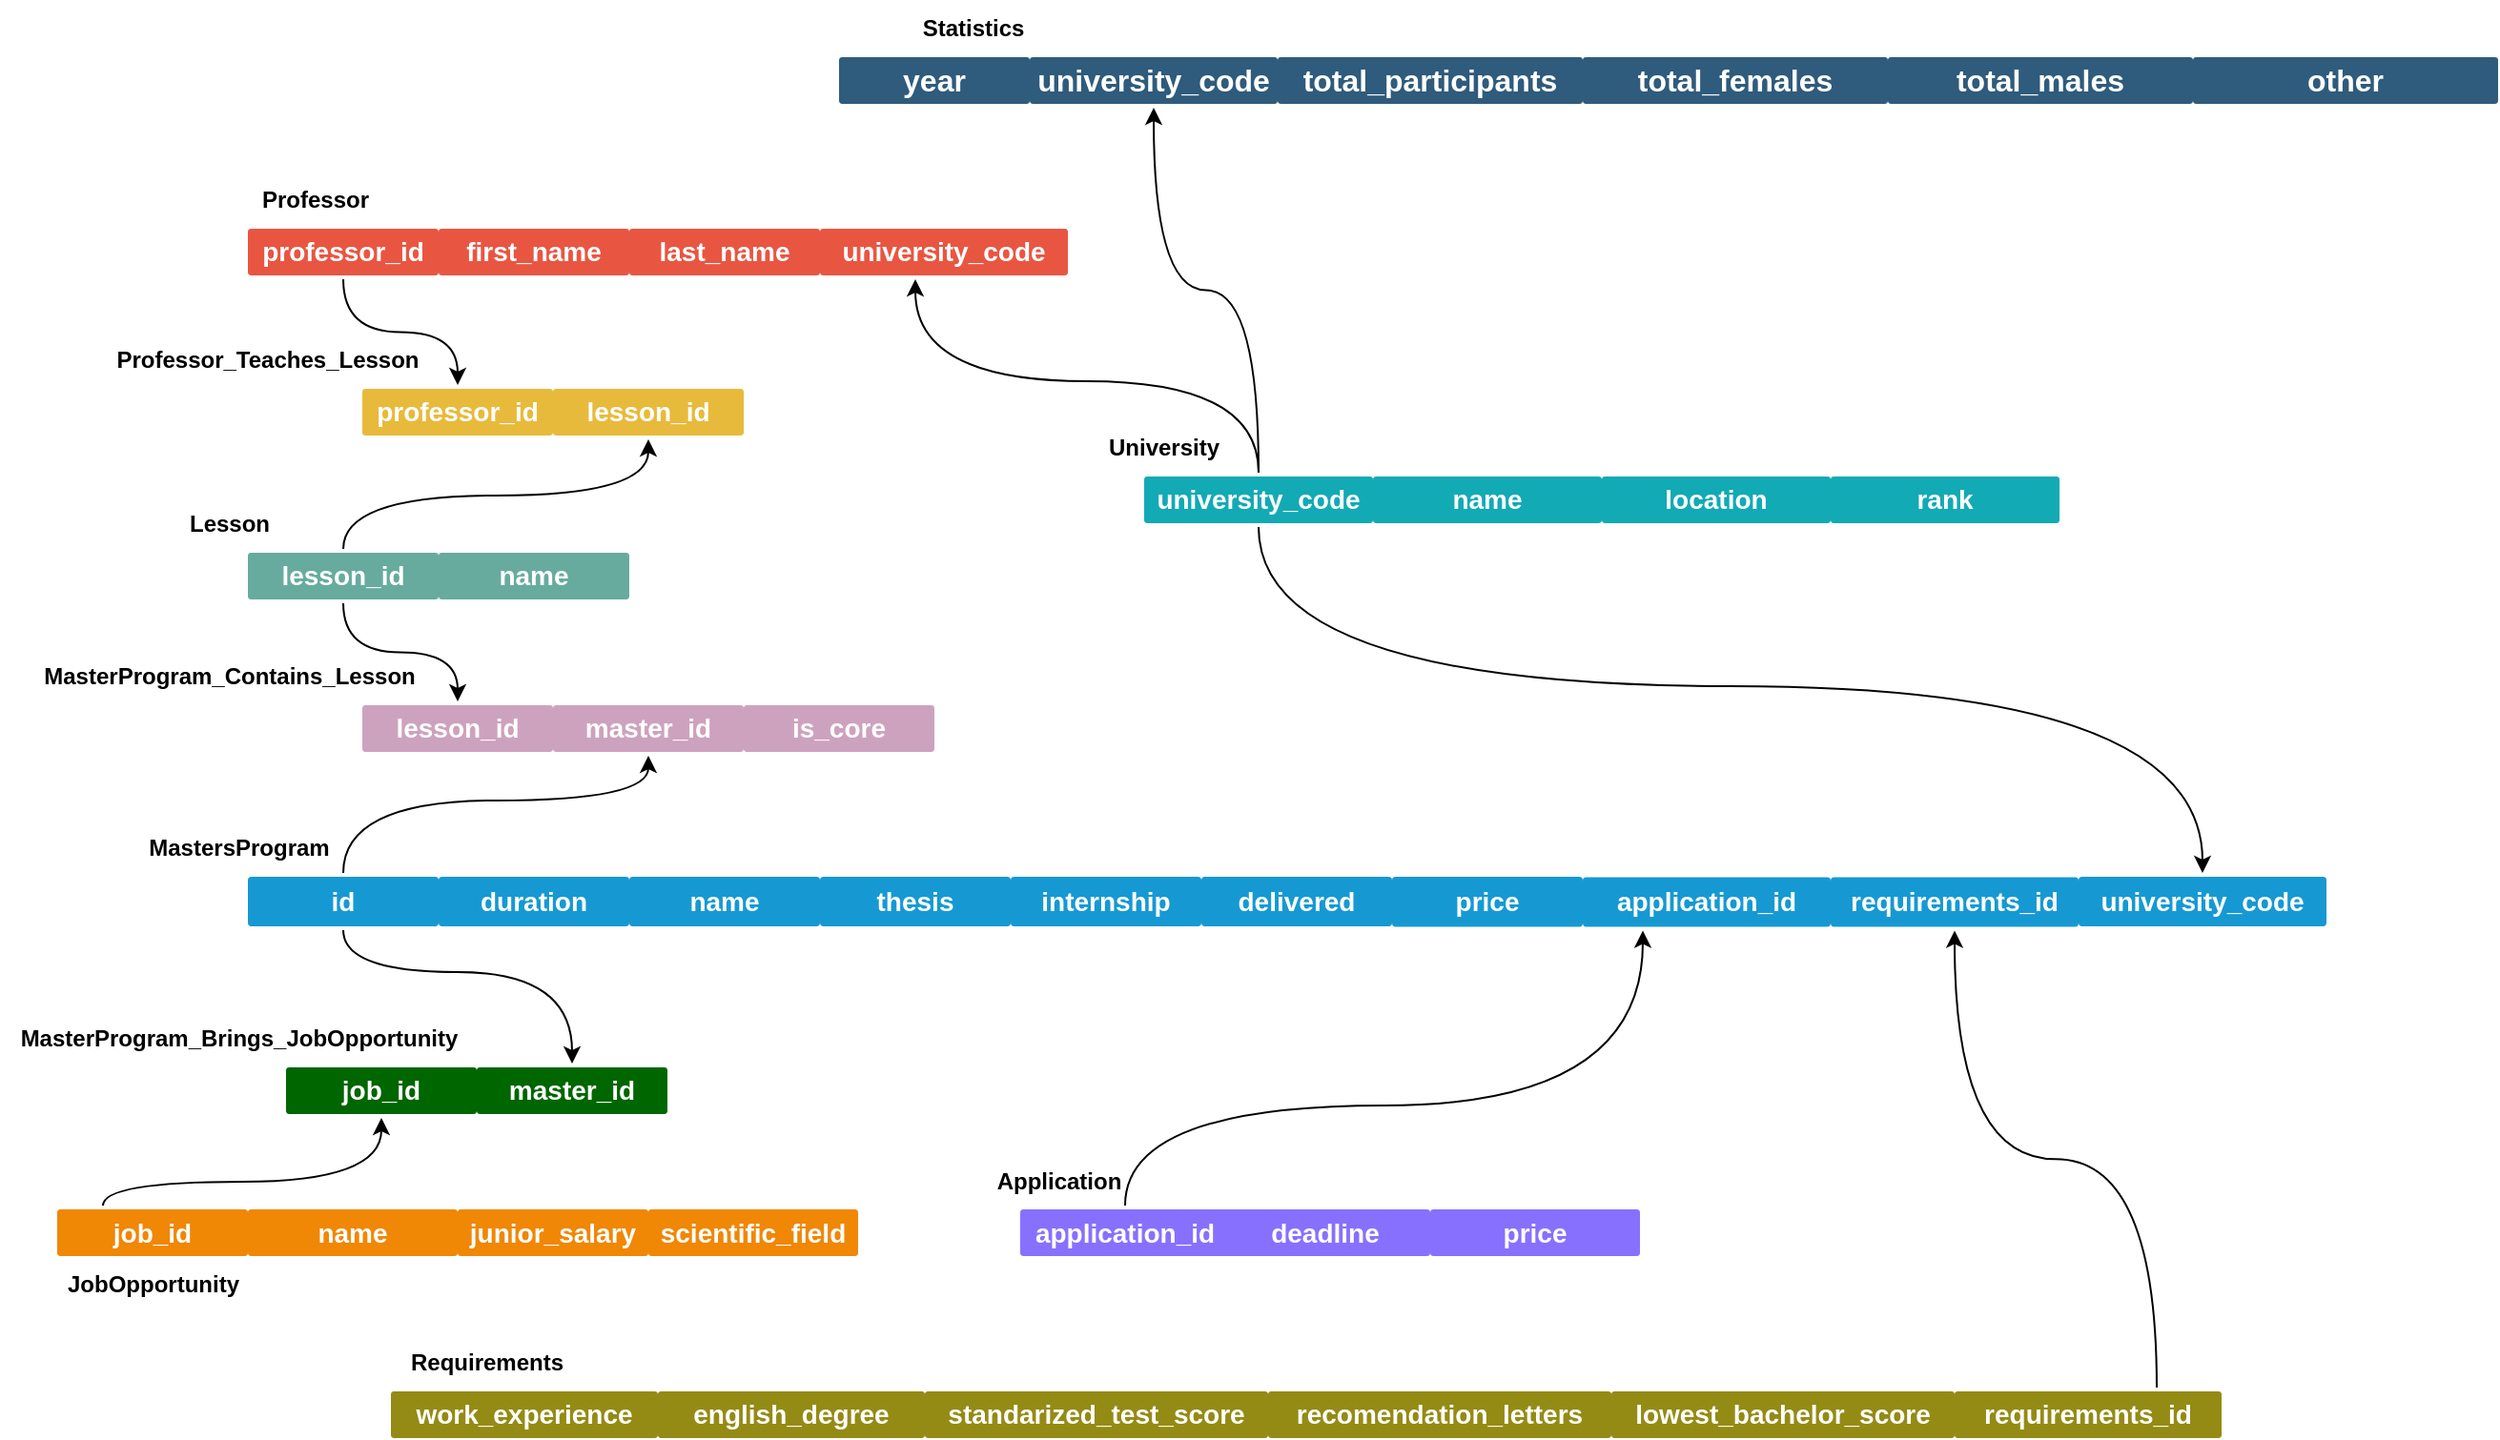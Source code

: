 <mxfile version="22.1.3" type="device">
  <diagram id="6a731a19-8d31-9384-78a2-239565b7b9f0" name="Page-1">
    <mxGraphModel dx="1149" dy="684" grid="1" gridSize="10" guides="1" tooltips="1" connect="1" arrows="1" fold="1" page="1" pageScale="1" pageWidth="1169" pageHeight="827" background="none" math="0" shadow="0">
      <root>
        <mxCell id="0" />
        <mxCell id="1" parent="0" />
        <mxCell id="WsXl2aCm4SowIoUZHz5A-1848" style="edgeStyle=orthogonalEdgeStyle;rounded=0;orthogonalLoop=1;jettySize=auto;html=1;exitX=0.5;exitY=1;exitDx=0;exitDy=0;curved=1;" parent="1" source="1753" target="WsXl2aCm4SowIoUZHz5A-1798" edge="1">
          <mxGeometry relative="1" as="geometry" />
        </mxCell>
        <mxCell id="1753" value="professor_id" style="rounded=1;whiteSpace=wrap;html=1;shadow=0;labelBackgroundColor=none;strokeColor=none;strokeWidth=3;fillColor=#e85642;fontFamily=Helvetica;fontSize=14;fontColor=#FFFFFF;align=center;spacing=5;fontStyle=1;arcSize=7;perimeterSpacing=2;" parent="1" vertex="1">
          <mxGeometry x="160" y="420" width="100" height="24.5" as="geometry" />
        </mxCell>
        <mxCell id="WsXl2aCm4SowIoUZHz5A-1845" style="edgeStyle=orthogonalEdgeStyle;rounded=0;orthogonalLoop=1;jettySize=auto;html=1;exitX=0.5;exitY=0;exitDx=0;exitDy=0;entryX=0.5;entryY=1;entryDx=0;entryDy=0;curved=1;" parent="1" source="1760" target="WsXl2aCm4SowIoUZHz5A-1793" edge="1">
          <mxGeometry relative="1" as="geometry">
            <Array as="points">
              <mxPoint x="210" y="720" />
              <mxPoint x="370" y="720" />
            </Array>
          </mxGeometry>
        </mxCell>
        <mxCell id="WsXl2aCm4SowIoUZHz5A-1853" style="edgeStyle=orthogonalEdgeStyle;rounded=0;orthogonalLoop=1;jettySize=auto;html=1;exitX=0.5;exitY=1;exitDx=0;exitDy=0;entryX=0.5;entryY=0;entryDx=0;entryDy=0;curved=1;" parent="1" source="1760" target="WsXl2aCm4SowIoUZHz5A-1819" edge="1">
          <mxGeometry relative="1" as="geometry">
            <Array as="points">
              <mxPoint x="210" y="810" />
              <mxPoint x="330" y="810" />
            </Array>
          </mxGeometry>
        </mxCell>
        <mxCell id="1760" value="id" style="rounded=1;whiteSpace=wrap;html=1;shadow=0;labelBackgroundColor=none;strokeColor=none;strokeWidth=3;fillColor=#1699d3;fontFamily=Helvetica;fontSize=14;fontColor=#FFFFFF;align=center;spacing=5;fontStyle=1;arcSize=7;perimeterSpacing=2;" parent="1" vertex="1">
          <mxGeometry x="160" y="760" width="100" height="26" as="geometry" />
        </mxCell>
        <mxCell id="WsXl2aCm4SowIoUZHz5A-1780" value="duration" style="rounded=1;whiteSpace=wrap;html=1;shadow=0;labelBackgroundColor=none;strokeColor=none;strokeWidth=3;fillColor=#1699d3;fontFamily=Helvetica;fontSize=14;fontColor=#FFFFFF;align=center;spacing=5;fontStyle=1;arcSize=7;perimeterSpacing=2;" parent="1" vertex="1">
          <mxGeometry x="260" y="760" width="100" height="26" as="geometry" />
        </mxCell>
        <mxCell id="WsXl2aCm4SowIoUZHz5A-1782" value="name" style="rounded=1;whiteSpace=wrap;html=1;shadow=0;labelBackgroundColor=none;strokeColor=none;strokeWidth=3;fillColor=#1699d3;fontFamily=Helvetica;fontSize=14;fontColor=#FFFFFF;align=center;spacing=5;fontStyle=1;arcSize=7;perimeterSpacing=2;" parent="1" vertex="1">
          <mxGeometry x="360" y="760" width="100" height="26" as="geometry" />
        </mxCell>
        <mxCell id="WsXl2aCm4SowIoUZHz5A-1783" value="thesis" style="rounded=1;whiteSpace=wrap;html=1;shadow=0;labelBackgroundColor=none;strokeColor=none;strokeWidth=3;fillColor=#1699d3;fontFamily=Helvetica;fontSize=14;fontColor=#FFFFFF;align=center;spacing=5;fontStyle=1;arcSize=7;perimeterSpacing=2;glass=0;" parent="1" vertex="1">
          <mxGeometry x="460" y="760" width="100" height="26" as="geometry" />
        </mxCell>
        <mxCell id="WsXl2aCm4SowIoUZHz5A-1784" value="internship" style="rounded=1;whiteSpace=wrap;html=1;shadow=0;labelBackgroundColor=none;strokeColor=none;strokeWidth=3;fillColor=#1699d3;fontFamily=Helvetica;fontSize=14;fontColor=#FFFFFF;align=center;spacing=5;fontStyle=1;arcSize=7;perimeterSpacing=2;" parent="1" vertex="1">
          <mxGeometry x="560" y="760" width="100" height="26" as="geometry" />
        </mxCell>
        <mxCell id="WsXl2aCm4SowIoUZHz5A-1786" value="delivered" style="rounded=1;whiteSpace=wrap;html=1;shadow=0;labelBackgroundColor=none;strokeColor=none;strokeWidth=3;fillColor=#1699d3;fontFamily=Helvetica;fontSize=14;fontColor=#FFFFFF;align=center;spacing=5;fontStyle=1;arcSize=7;perimeterSpacing=2;" parent="1" vertex="1">
          <mxGeometry x="660" y="760" width="100" height="26" as="geometry" />
        </mxCell>
        <mxCell id="WsXl2aCm4SowIoUZHz5A-1787" value="price" style="rounded=1;whiteSpace=wrap;html=1;shadow=0;labelBackgroundColor=none;strokeColor=none;strokeWidth=3;fillColor=#1699d3;fontFamily=Helvetica;fontSize=14;fontColor=#FFFFFF;align=center;spacing=5;fontStyle=1;arcSize=7;perimeterSpacing=2;" parent="1" vertex="1">
          <mxGeometry x="760" y="760" width="100" height="26.25" as="geometry" />
        </mxCell>
        <mxCell id="WsXl2aCm4SowIoUZHz5A-1846" value="" style="edgeStyle=orthogonalEdgeStyle;rounded=0;orthogonalLoop=1;jettySize=auto;html=1;curved=1;" parent="1" source="WsXl2aCm4SowIoUZHz5A-1789" target="WsXl2aCm4SowIoUZHz5A-1791" edge="1">
          <mxGeometry relative="1" as="geometry" />
        </mxCell>
        <mxCell id="WsXl2aCm4SowIoUZHz5A-1847" style="edgeStyle=orthogonalEdgeStyle;rounded=0;orthogonalLoop=1;jettySize=auto;html=1;exitX=0.5;exitY=0;exitDx=0;exitDy=0;entryX=0.5;entryY=1;entryDx=0;entryDy=0;curved=1;" parent="1" source="WsXl2aCm4SowIoUZHz5A-1789" target="WsXl2aCm4SowIoUZHz5A-1799" edge="1">
          <mxGeometry relative="1" as="geometry">
            <Array as="points">
              <mxPoint x="210" y="560" />
              <mxPoint x="370" y="560" />
            </Array>
          </mxGeometry>
        </mxCell>
        <mxCell id="WsXl2aCm4SowIoUZHz5A-1789" value="lesson_id" style="rounded=1;whiteSpace=wrap;html=1;shadow=0;labelBackgroundColor=none;strokeColor=none;strokeWidth=3;fillColor=#67AB9F;fontFamily=Helvetica;fontSize=14;fontColor=#FFFFFF;align=center;spacing=5;fontStyle=1;arcSize=7;perimeterSpacing=2;" parent="1" vertex="1">
          <mxGeometry x="160" y="590" width="100" height="24.5" as="geometry" />
        </mxCell>
        <mxCell id="WsXl2aCm4SowIoUZHz5A-1790" value="name" style="rounded=1;whiteSpace=wrap;html=1;shadow=0;labelBackgroundColor=none;strokeColor=none;strokeWidth=3;fillColor=#67AB9F;fontFamily=Helvetica;fontSize=14;fontColor=#FFFFFF;align=center;spacing=5;fontStyle=1;arcSize=7;perimeterSpacing=2;" parent="1" vertex="1">
          <mxGeometry x="260" y="590" width="100" height="24.5" as="geometry" />
        </mxCell>
        <mxCell id="WsXl2aCm4SowIoUZHz5A-1791" value="lesson_id" style="rounded=1;whiteSpace=wrap;html=1;shadow=0;labelBackgroundColor=none;strokeColor=none;strokeWidth=3;fillColor=#CDA2BE;fontFamily=Helvetica;fontSize=14;fontColor=#FFFFFF;align=center;spacing=5;fontStyle=1;arcSize=7;perimeterSpacing=2;" parent="1" vertex="1">
          <mxGeometry x="220" y="670" width="100" height="24.5" as="geometry" />
        </mxCell>
        <mxCell id="WsXl2aCm4SowIoUZHz5A-1793" value="master_id" style="rounded=1;whiteSpace=wrap;html=1;shadow=0;labelBackgroundColor=none;strokeColor=none;strokeWidth=3;fillColor=#CDA2BE;fontFamily=Helvetica;fontSize=14;fontColor=#FFFFFF;align=center;spacing=5;fontStyle=1;arcSize=7;perimeterSpacing=2;" parent="1" vertex="1">
          <mxGeometry x="320" y="670" width="100" height="24.5" as="geometry" />
        </mxCell>
        <mxCell id="WsXl2aCm4SowIoUZHz5A-1795" value="first_name" style="rounded=1;whiteSpace=wrap;html=1;shadow=0;labelBackgroundColor=none;strokeColor=none;strokeWidth=3;fillColor=#e85642;fontFamily=Helvetica;fontSize=14;fontColor=#FFFFFF;align=center;spacing=5;fontStyle=1;arcSize=7;perimeterSpacing=2;" parent="1" vertex="1">
          <mxGeometry x="260" y="420" width="100" height="24.5" as="geometry" />
        </mxCell>
        <mxCell id="WsXl2aCm4SowIoUZHz5A-1796" value="last_name" style="rounded=1;whiteSpace=wrap;html=1;shadow=0;labelBackgroundColor=none;strokeColor=none;strokeWidth=3;fillColor=#e85642;fontFamily=Helvetica;fontSize=14;fontColor=#FFFFFF;align=center;spacing=5;fontStyle=1;arcSize=7;perimeterSpacing=2;" parent="1" vertex="1">
          <mxGeometry x="360" y="420" width="100" height="24.5" as="geometry" />
        </mxCell>
        <mxCell id="WsXl2aCm4SowIoUZHz5A-1798" value="professor_id" style="rounded=1;whiteSpace=wrap;html=1;shadow=0;labelBackgroundColor=none;strokeColor=none;strokeWidth=3;fillColor=#E8BA3C;fontFamily=Helvetica;fontSize=14;fontColor=#FFFFFF;align=center;spacing=5;fontStyle=1;arcSize=7;perimeterSpacing=2;" parent="1" vertex="1">
          <mxGeometry x="220" y="504" width="100" height="24.5" as="geometry" />
        </mxCell>
        <mxCell id="WsXl2aCm4SowIoUZHz5A-1799" value="lesson_id" style="rounded=1;whiteSpace=wrap;html=1;shadow=0;labelBackgroundColor=none;strokeColor=none;strokeWidth=3;fillColor=#E8BA3C;fontFamily=Helvetica;fontSize=14;fontColor=#FFFFFF;align=center;spacing=5;fontStyle=1;arcSize=7;perimeterSpacing=2;" parent="1" vertex="1">
          <mxGeometry x="320" y="504" width="100" height="24.5" as="geometry" />
        </mxCell>
        <mxCell id="WsXl2aCm4SowIoUZHz5A-1851" style="edgeStyle=orthogonalEdgeStyle;rounded=0;orthogonalLoop=1;jettySize=auto;html=1;exitX=0.5;exitY=0;exitDx=0;exitDy=0;curved=1;" parent="1" source="WsXl2aCm4SowIoUZHz5A-1800" target="WsXl2aCm4SowIoUZHz5A-1803" edge="1">
          <mxGeometry relative="1" as="geometry">
            <Array as="points">
              <mxPoint x="690" y="500" />
              <mxPoint x="510" y="500" />
            </Array>
          </mxGeometry>
        </mxCell>
        <mxCell id="WsXl2aCm4SowIoUZHz5A-1852" style="edgeStyle=orthogonalEdgeStyle;rounded=0;orthogonalLoop=1;jettySize=auto;html=1;exitX=0.5;exitY=0;exitDx=0;exitDy=0;entryX=0.5;entryY=1;entryDx=0;entryDy=0;curved=1;" parent="1" source="WsXl2aCm4SowIoUZHz5A-1800" target="WsXl2aCm4SowIoUZHz5A-1808" edge="1">
          <mxGeometry relative="1" as="geometry" />
        </mxCell>
        <mxCell id="h_JyxhSm-A4rrOBCjIGL-1762" style="edgeStyle=orthogonalEdgeStyle;rounded=0;orthogonalLoop=1;jettySize=auto;html=1;exitX=0.5;exitY=1;exitDx=0;exitDy=0;curved=1;" edge="1" parent="1" source="WsXl2aCm4SowIoUZHz5A-1800" target="h_JyxhSm-A4rrOBCjIGL-1761">
          <mxGeometry relative="1" as="geometry">
            <Array as="points">
              <mxPoint x="690" y="660" />
              <mxPoint x="1185" y="660" />
            </Array>
          </mxGeometry>
        </mxCell>
        <mxCell id="WsXl2aCm4SowIoUZHz5A-1800" value="university_code" style="rounded=1;whiteSpace=wrap;html=1;shadow=0;labelBackgroundColor=none;strokeColor=none;strokeWidth=3;fillColor=#12aab5;fontFamily=Helvetica;fontSize=14;fontColor=#FFFFFF;align=center;spacing=5;fontStyle=1;arcSize=7;perimeterSpacing=2;" parent="1" vertex="1">
          <mxGeometry x="630" y="550" width="120" height="24.5" as="geometry" />
        </mxCell>
        <mxCell id="WsXl2aCm4SowIoUZHz5A-1802" value="junior_salary" style="rounded=1;whiteSpace=wrap;html=1;shadow=0;labelBackgroundColor=none;strokeColor=none;strokeWidth=3;fillColor=#F08705;fontFamily=Helvetica;fontSize=14;fontColor=#FFFFFF;align=center;spacing=5;fontStyle=1;arcSize=7;perimeterSpacing=2;" parent="1" vertex="1">
          <mxGeometry x="270" y="934.5" width="100" height="24.5" as="geometry" />
        </mxCell>
        <mxCell id="WsXl2aCm4SowIoUZHz5A-1803" value="university_code" style="rounded=1;whiteSpace=wrap;html=1;shadow=0;labelBackgroundColor=none;strokeColor=none;strokeWidth=3;fillColor=#e85642;fontFamily=Helvetica;fontSize=14;fontColor=#FFFFFF;align=center;spacing=5;fontStyle=1;arcSize=7;perimeterSpacing=2;" parent="1" vertex="1">
          <mxGeometry x="460" y="420" width="130" height="24.5" as="geometry" />
        </mxCell>
        <mxCell id="WsXl2aCm4SowIoUZHz5A-1804" value="name" style="rounded=1;whiteSpace=wrap;html=1;shadow=0;labelBackgroundColor=none;strokeColor=none;strokeWidth=3;fillColor=#12aab5;fontFamily=Helvetica;fontSize=14;fontColor=#FFFFFF;align=center;spacing=5;fontStyle=1;arcSize=7;perimeterSpacing=2;" parent="1" vertex="1">
          <mxGeometry x="750" y="550" width="120" height="24.5" as="geometry" />
        </mxCell>
        <mxCell id="WsXl2aCm4SowIoUZHz5A-1805" value="location" style="rounded=1;whiteSpace=wrap;html=1;shadow=0;labelBackgroundColor=none;strokeColor=none;strokeWidth=3;fillColor=#12aab5;fontFamily=Helvetica;fontSize=14;fontColor=#FFFFFF;align=center;spacing=5;fontStyle=1;arcSize=7;perimeterSpacing=2;" parent="1" vertex="1">
          <mxGeometry x="870" y="550" width="120" height="24.5" as="geometry" />
        </mxCell>
        <mxCell id="WsXl2aCm4SowIoUZHz5A-1806" value="rank" style="rounded=1;whiteSpace=wrap;html=1;shadow=0;labelBackgroundColor=none;strokeColor=none;strokeWidth=3;fillColor=#12aab5;fontFamily=Helvetica;fontSize=14;fontColor=#FFFFFF;align=center;spacing=5;fontStyle=1;arcSize=7;perimeterSpacing=2;" parent="1" vertex="1">
          <mxGeometry x="990" y="550" width="120" height="24.5" as="geometry" />
        </mxCell>
        <mxCell id="WsXl2aCm4SowIoUZHz5A-1807" value="year" style="rounded=1;whiteSpace=wrap;html=1;shadow=0;labelBackgroundColor=none;strokeColor=none;strokeWidth=3;fillColor=#2F5B7C;fontFamily=Helvetica;fontSize=16;fontColor=#FFFFFF;align=center;fontStyle=1;spacing=5;arcSize=7;perimeterSpacing=2;" parent="1" vertex="1">
          <mxGeometry x="470" y="330" width="100" height="24.5" as="geometry" />
        </mxCell>
        <mxCell id="WsXl2aCm4SowIoUZHz5A-1808" value="university_code" style="rounded=1;whiteSpace=wrap;html=1;shadow=0;labelBackgroundColor=none;strokeColor=none;strokeWidth=3;fillColor=#2F5B7C;fontFamily=Helvetica;fontSize=16;fontColor=#FFFFFF;align=center;fontStyle=1;spacing=5;arcSize=7;perimeterSpacing=2;" parent="1" vertex="1">
          <mxGeometry x="570" y="330" width="130" height="24.5" as="geometry" />
        </mxCell>
        <mxCell id="WsXl2aCm4SowIoUZHz5A-1809" value="total_participants" style="rounded=1;whiteSpace=wrap;html=1;shadow=0;labelBackgroundColor=none;strokeColor=none;strokeWidth=3;fillColor=#2F5B7C;fontFamily=Helvetica;fontSize=16;fontColor=#FFFFFF;align=center;fontStyle=1;spacing=5;arcSize=7;perimeterSpacing=2;" parent="1" vertex="1">
          <mxGeometry x="700" y="330" width="160" height="24.5" as="geometry" />
        </mxCell>
        <mxCell id="WsXl2aCm4SowIoUZHz5A-1810" value="total_females" style="rounded=1;whiteSpace=wrap;html=1;shadow=0;labelBackgroundColor=none;strokeColor=none;strokeWidth=3;fillColor=#2F5B7C;fontFamily=Helvetica;fontSize=16;fontColor=#FFFFFF;align=center;fontStyle=1;spacing=5;arcSize=7;perimeterSpacing=2;" parent="1" vertex="1">
          <mxGeometry x="860" y="330" width="160" height="24.5" as="geometry" />
        </mxCell>
        <mxCell id="WsXl2aCm4SowIoUZHz5A-1811" value="total_males" style="rounded=1;whiteSpace=wrap;html=1;shadow=0;labelBackgroundColor=none;strokeColor=none;strokeWidth=3;fillColor=#2F5B7C;fontFamily=Helvetica;fontSize=16;fontColor=#FFFFFF;align=center;fontStyle=1;spacing=5;arcSize=7;perimeterSpacing=2;" parent="1" vertex="1">
          <mxGeometry x="1020" y="330" width="160" height="24.5" as="geometry" />
        </mxCell>
        <mxCell id="WsXl2aCm4SowIoUZHz5A-1812" value="other" style="rounded=1;whiteSpace=wrap;html=1;shadow=0;labelBackgroundColor=none;strokeColor=none;strokeWidth=3;fillColor=#2F5B7C;fontFamily=Helvetica;fontSize=16;fontColor=#FFFFFF;align=center;fontStyle=1;spacing=5;arcSize=7;perimeterSpacing=2;" parent="1" vertex="1">
          <mxGeometry x="1180" y="330" width="160" height="24.5" as="geometry" />
        </mxCell>
        <mxCell id="WsXl2aCm4SowIoUZHz5A-1843" style="edgeStyle=orthogonalEdgeStyle;rounded=0;orthogonalLoop=1;jettySize=auto;html=1;exitX=0.25;exitY=0;exitDx=0;exitDy=0;entryX=0.5;entryY=1;entryDx=0;entryDy=0;curved=1;" parent="1" source="WsXl2aCm4SowIoUZHz5A-1813" target="WsXl2aCm4SowIoUZHz5A-1818" edge="1">
          <mxGeometry relative="1" as="geometry">
            <Array as="points">
              <mxPoint x="84" y="920" />
              <mxPoint x="230" y="920" />
            </Array>
          </mxGeometry>
        </mxCell>
        <mxCell id="WsXl2aCm4SowIoUZHz5A-1813" value="job_id" style="rounded=1;whiteSpace=wrap;html=1;shadow=0;labelBackgroundColor=none;strokeColor=none;strokeWidth=3;fillColor=#F08705;fontFamily=Helvetica;fontSize=14;fontColor=#FFFFFF;align=center;spacing=5;fontStyle=1;arcSize=7;perimeterSpacing=2;" parent="1" vertex="1">
          <mxGeometry x="60" y="934.5" width="100" height="24.5" as="geometry" />
        </mxCell>
        <mxCell id="WsXl2aCm4SowIoUZHz5A-1814" value="scientific_field" style="rounded=1;whiteSpace=wrap;html=1;shadow=0;labelBackgroundColor=none;strokeColor=none;strokeWidth=3;fillColor=#F08705;fontFamily=Helvetica;fontSize=14;fontColor=#FFFFFF;align=center;spacing=5;fontStyle=1;arcSize=7;perimeterSpacing=2;" parent="1" vertex="1">
          <mxGeometry x="370" y="934.5" width="110" height="24.5" as="geometry" />
        </mxCell>
        <mxCell id="WsXl2aCm4SowIoUZHz5A-1815" value="name" style="rounded=1;whiteSpace=wrap;html=1;shadow=0;labelBackgroundColor=none;strokeColor=none;strokeWidth=3;fillColor=#F08705;fontFamily=Helvetica;fontSize=14;fontColor=#FFFFFF;align=center;spacing=5;fontStyle=1;arcSize=7;perimeterSpacing=2;" parent="1" vertex="1">
          <mxGeometry x="160" y="934.5" width="110" height="24.5" as="geometry" />
        </mxCell>
        <mxCell id="WsXl2aCm4SowIoUZHz5A-1818" value="job_id" style="rounded=1;whiteSpace=wrap;html=1;shadow=0;labelBackgroundColor=none;strokeColor=none;strokeWidth=3;fillColor=#006600;fontFamily=Helvetica;fontSize=14;fontColor=#FFFFFF;align=center;spacing=5;fontStyle=1;arcSize=7;perimeterSpacing=2;" parent="1" vertex="1">
          <mxGeometry x="180" y="860" width="100" height="24.5" as="geometry" />
        </mxCell>
        <mxCell id="WsXl2aCm4SowIoUZHz5A-1819" value="master_id" style="rounded=1;whiteSpace=wrap;html=1;shadow=0;labelBackgroundColor=none;strokeColor=none;strokeWidth=3;fillColor=#006600;fontFamily=Helvetica;fontSize=14;fontColor=#FFFFFF;align=center;spacing=5;fontStyle=1;arcSize=7;perimeterSpacing=2;" parent="1" vertex="1">
          <mxGeometry x="280" y="860" width="100" height="24.5" as="geometry" />
        </mxCell>
        <mxCell id="WsXl2aCm4SowIoUZHz5A-1820" value="is_core" style="rounded=1;whiteSpace=wrap;html=1;shadow=0;labelBackgroundColor=none;strokeColor=none;strokeWidth=3;fillColor=#CDA2BE;fontFamily=Helvetica;fontSize=14;fontColor=#FFFFFF;align=center;spacing=5;fontStyle=1;arcSize=7;perimeterSpacing=2;" parent="1" vertex="1">
          <mxGeometry x="420" y="670" width="100" height="24.5" as="geometry" />
        </mxCell>
        <mxCell id="WsXl2aCm4SowIoUZHz5A-1821" value="application_id" style="rounded=1;whiteSpace=wrap;html=1;shadow=0;labelBackgroundColor=none;strokeColor=none;strokeWidth=3;fillColor=#1699d3;fontFamily=Helvetica;fontSize=14;fontColor=#FFFFFF;align=center;spacing=5;fontStyle=1;arcSize=7;perimeterSpacing=2;" parent="1" vertex="1">
          <mxGeometry x="860" y="760.25" width="130" height="26" as="geometry" />
        </mxCell>
        <mxCell id="WsXl2aCm4SowIoUZHz5A-1822" value="requirements_id" style="rounded=1;whiteSpace=wrap;html=1;shadow=0;labelBackgroundColor=none;strokeColor=none;strokeWidth=3;fillColor=#1699d3;fontFamily=Helvetica;fontSize=14;fontColor=#FFFFFF;align=center;spacing=5;fontStyle=1;arcSize=7;perimeterSpacing=2;" parent="1" vertex="1">
          <mxGeometry x="990" y="760.25" width="130" height="26" as="geometry" />
        </mxCell>
        <mxCell id="WsXl2aCm4SowIoUZHz5A-1840" style="edgeStyle=orthogonalEdgeStyle;rounded=0;orthogonalLoop=1;jettySize=auto;html=1;exitX=0.5;exitY=0;exitDx=0;exitDy=0;curved=1;entryX=0.25;entryY=1;entryDx=0;entryDy=0;" parent="1" source="WsXl2aCm4SowIoUZHz5A-1823" target="WsXl2aCm4SowIoUZHz5A-1821" edge="1">
          <mxGeometry relative="1" as="geometry">
            <Array as="points">
              <mxPoint x="620" y="880" />
              <mxPoint x="892" y="880" />
            </Array>
          </mxGeometry>
        </mxCell>
        <mxCell id="WsXl2aCm4SowIoUZHz5A-1823" value="application_id" style="rounded=1;whiteSpace=wrap;html=1;shadow=0;labelBackgroundColor=none;strokeColor=none;strokeWidth=3;fillColor=#8870FF;fontFamily=Helvetica;fontSize=14;fontColor=#FFFFFF;align=center;spacing=5;fontStyle=1;arcSize=7;perimeterSpacing=2;" parent="1" vertex="1">
          <mxGeometry x="565" y="934.5" width="110" height="24.5" as="geometry" />
        </mxCell>
        <mxCell id="WsXl2aCm4SowIoUZHz5A-1824" value="deadline" style="rounded=1;whiteSpace=wrap;html=1;shadow=0;labelBackgroundColor=none;strokeColor=none;strokeWidth=3;fillColor=#8870FF;fontFamily=Helvetica;fontSize=14;fontColor=#FFFFFF;align=center;spacing=5;fontStyle=1;arcSize=7;perimeterSpacing=2;" parent="1" vertex="1">
          <mxGeometry x="670" y="934.5" width="110" height="24.5" as="geometry" />
        </mxCell>
        <mxCell id="WsXl2aCm4SowIoUZHz5A-1825" value="price" style="rounded=1;whiteSpace=wrap;html=1;shadow=0;labelBackgroundColor=none;strokeColor=none;strokeWidth=3;fillColor=#8870FF;fontFamily=Helvetica;fontSize=14;fontColor=#FFFFFF;align=center;spacing=5;fontStyle=1;arcSize=7;perimeterSpacing=2;" parent="1" vertex="1">
          <mxGeometry x="780" y="934.5" width="110" height="24.5" as="geometry" />
        </mxCell>
        <mxCell id="WsXl2aCm4SowIoUZHz5A-1839" style="edgeStyle=orthogonalEdgeStyle;rounded=0;orthogonalLoop=1;jettySize=auto;html=1;exitX=0.75;exitY=0;exitDx=0;exitDy=0;curved=1;" parent="1" source="WsXl2aCm4SowIoUZHz5A-1826" target="WsXl2aCm4SowIoUZHz5A-1822" edge="1">
          <mxGeometry relative="1" as="geometry" />
        </mxCell>
        <mxCell id="WsXl2aCm4SowIoUZHz5A-1826" value="requirements_id" style="rounded=1;whiteSpace=wrap;html=1;shadow=0;labelBackgroundColor=none;strokeColor=none;strokeWidth=3;fillColor=#948B15;fontFamily=Helvetica;fontSize=14;fontColor=#FFFFFF;align=center;spacing=5;fontStyle=1;arcSize=7;perimeterSpacing=2;" parent="1" vertex="1">
          <mxGeometry x="1055" y="1030" width="140" height="24.5" as="geometry" />
        </mxCell>
        <mxCell id="WsXl2aCm4SowIoUZHz5A-1828" value="work_experience" style="rounded=1;whiteSpace=wrap;html=1;shadow=0;labelBackgroundColor=none;strokeColor=none;strokeWidth=3;fillColor=#948B15;fontFamily=Helvetica;fontSize=14;fontColor=#FFFFFF;align=center;spacing=5;fontStyle=1;arcSize=7;perimeterSpacing=2;" parent="1" vertex="1">
          <mxGeometry x="235" y="1030" width="140" height="24.5" as="geometry" />
        </mxCell>
        <mxCell id="WsXl2aCm4SowIoUZHz5A-1829" value="english_degree" style="rounded=1;whiteSpace=wrap;html=1;shadow=0;labelBackgroundColor=none;strokeColor=none;strokeWidth=3;fillColor=#948B15;fontFamily=Helvetica;fontSize=14;fontColor=#FFFFFF;align=center;spacing=5;fontStyle=1;arcSize=7;perimeterSpacing=2;" parent="1" vertex="1">
          <mxGeometry x="375" y="1030" width="140" height="24.5" as="geometry" />
        </mxCell>
        <mxCell id="WsXl2aCm4SowIoUZHz5A-1830" value="standarized_test_score" style="rounded=1;whiteSpace=wrap;html=1;shadow=0;labelBackgroundColor=none;strokeColor=none;strokeWidth=3;fillColor=#948B15;fontFamily=Helvetica;fontSize=14;fontColor=#FFFFFF;align=center;spacing=5;fontStyle=1;arcSize=7;perimeterSpacing=2;" parent="1" vertex="1">
          <mxGeometry x="515" y="1030" width="180" height="24.5" as="geometry" />
        </mxCell>
        <mxCell id="WsXl2aCm4SowIoUZHz5A-1831" value="recomendation_letters" style="rounded=1;whiteSpace=wrap;html=1;shadow=0;labelBackgroundColor=none;strokeColor=none;strokeWidth=3;fillColor=#948B15;fontFamily=Helvetica;fontSize=14;fontColor=#FFFFFF;align=center;spacing=5;fontStyle=1;arcSize=7;perimeterSpacing=2;" parent="1" vertex="1">
          <mxGeometry x="695" y="1030" width="180" height="24.5" as="geometry" />
        </mxCell>
        <mxCell id="WsXl2aCm4SowIoUZHz5A-1832" value="lowest_bachelor_score" style="rounded=1;whiteSpace=wrap;html=1;shadow=0;labelBackgroundColor=none;strokeColor=none;strokeWidth=3;fillColor=#948B15;fontFamily=Helvetica;fontSize=14;fontColor=#FFFFFF;align=center;spacing=5;fontStyle=1;arcSize=7;perimeterSpacing=2;" parent="1" vertex="1">
          <mxGeometry x="875" y="1030" width="180" height="24.5" as="geometry" />
        </mxCell>
        <mxCell id="WsXl2aCm4SowIoUZHz5A-1855" value="&lt;b&gt;JobOpportunity&lt;/b&gt;" style="text;html=1;align=center;verticalAlign=middle;resizable=0;points=[];autosize=1;strokeColor=none;fillColor=none;" parent="1" vertex="1">
          <mxGeometry x="55" y="959" width="110" height="30" as="geometry" />
        </mxCell>
        <mxCell id="WsXl2aCm4SowIoUZHz5A-1856" value="&lt;b&gt;Application&lt;/b&gt;" style="text;html=1;align=center;verticalAlign=middle;resizable=0;points=[];autosize=1;strokeColor=none;fillColor=none;" parent="1" vertex="1">
          <mxGeometry x="540" y="904.5" width="90" height="30" as="geometry" />
        </mxCell>
        <mxCell id="WsXl2aCm4SowIoUZHz5A-1857" value="&lt;b&gt;Requirements&lt;/b&gt;" style="text;html=1;align=center;verticalAlign=middle;resizable=0;points=[];autosize=1;strokeColor=none;fillColor=none;" parent="1" vertex="1">
          <mxGeometry x="235" y="1000" width="100" height="30" as="geometry" />
        </mxCell>
        <mxCell id="WsXl2aCm4SowIoUZHz5A-1858" value="&lt;b&gt;MasterProgram_Brings_JobOpportunity&lt;/b&gt;" style="text;html=1;align=center;verticalAlign=middle;resizable=0;points=[];autosize=1;strokeColor=none;fillColor=none;" parent="1" vertex="1">
          <mxGeometry x="30" y="830" width="250" height="30" as="geometry" />
        </mxCell>
        <mxCell id="WsXl2aCm4SowIoUZHz5A-1859" value="&lt;b&gt;MastersProgram&lt;/b&gt;" style="text;html=1;align=center;verticalAlign=middle;resizable=0;points=[];autosize=1;strokeColor=none;fillColor=none;" parent="1" vertex="1">
          <mxGeometry x="95" y="730" width="120" height="30" as="geometry" />
        </mxCell>
        <mxCell id="WsXl2aCm4SowIoUZHz5A-1860" value="&lt;b&gt;Lesson&lt;/b&gt;" style="text;html=1;align=center;verticalAlign=middle;resizable=0;points=[];autosize=1;strokeColor=none;fillColor=none;" parent="1" vertex="1">
          <mxGeometry x="115" y="560" width="70" height="30" as="geometry" />
        </mxCell>
        <mxCell id="WsXl2aCm4SowIoUZHz5A-1861" value="&lt;b&gt;Professor&lt;/b&gt;" style="text;html=1;align=center;verticalAlign=middle;resizable=0;points=[];autosize=1;strokeColor=none;fillColor=none;" parent="1" vertex="1">
          <mxGeometry x="155" y="390" width="80" height="30" as="geometry" />
        </mxCell>
        <mxCell id="WsXl2aCm4SowIoUZHz5A-1862" value="&lt;b&gt;Statistics&lt;/b&gt;" style="text;html=1;align=center;verticalAlign=middle;resizable=0;points=[];autosize=1;strokeColor=none;fillColor=none;" parent="1" vertex="1">
          <mxGeometry x="500" y="300" width="80" height="30" as="geometry" />
        </mxCell>
        <mxCell id="WsXl2aCm4SowIoUZHz5A-1863" value="&lt;b&gt;University&lt;/b&gt;" style="text;html=1;align=center;verticalAlign=middle;resizable=0;points=[];autosize=1;strokeColor=none;fillColor=none;" parent="1" vertex="1">
          <mxGeometry x="600" y="520" width="80" height="30" as="geometry" />
        </mxCell>
        <mxCell id="WsXl2aCm4SowIoUZHz5A-1864" value="&lt;b&gt;MasterProgram_Contains_Lesson&lt;/b&gt;" style="text;html=1;align=center;verticalAlign=middle;resizable=0;points=[];autosize=1;strokeColor=none;fillColor=none;" parent="1" vertex="1">
          <mxGeometry x="40" y="640" width="220" height="30" as="geometry" />
        </mxCell>
        <mxCell id="WsXl2aCm4SowIoUZHz5A-1865" value="&lt;b&gt;Professor_Teaches_Lesson&lt;br&gt;&lt;/b&gt;" style="text;html=1;align=center;verticalAlign=middle;resizable=0;points=[];autosize=1;strokeColor=none;fillColor=none;" parent="1" vertex="1">
          <mxGeometry x="80" y="474" width="180" height="30" as="geometry" />
        </mxCell>
        <mxCell id="h_JyxhSm-A4rrOBCjIGL-1761" value="university_code" style="rounded=1;whiteSpace=wrap;html=1;shadow=0;labelBackgroundColor=none;strokeColor=none;strokeWidth=3;fillColor=#1699d3;fontFamily=Helvetica;fontSize=14;fontColor=#FFFFFF;align=center;spacing=5;fontStyle=1;arcSize=7;perimeterSpacing=2;" vertex="1" parent="1">
          <mxGeometry x="1120" y="760" width="130" height="26" as="geometry" />
        </mxCell>
      </root>
    </mxGraphModel>
  </diagram>
</mxfile>
